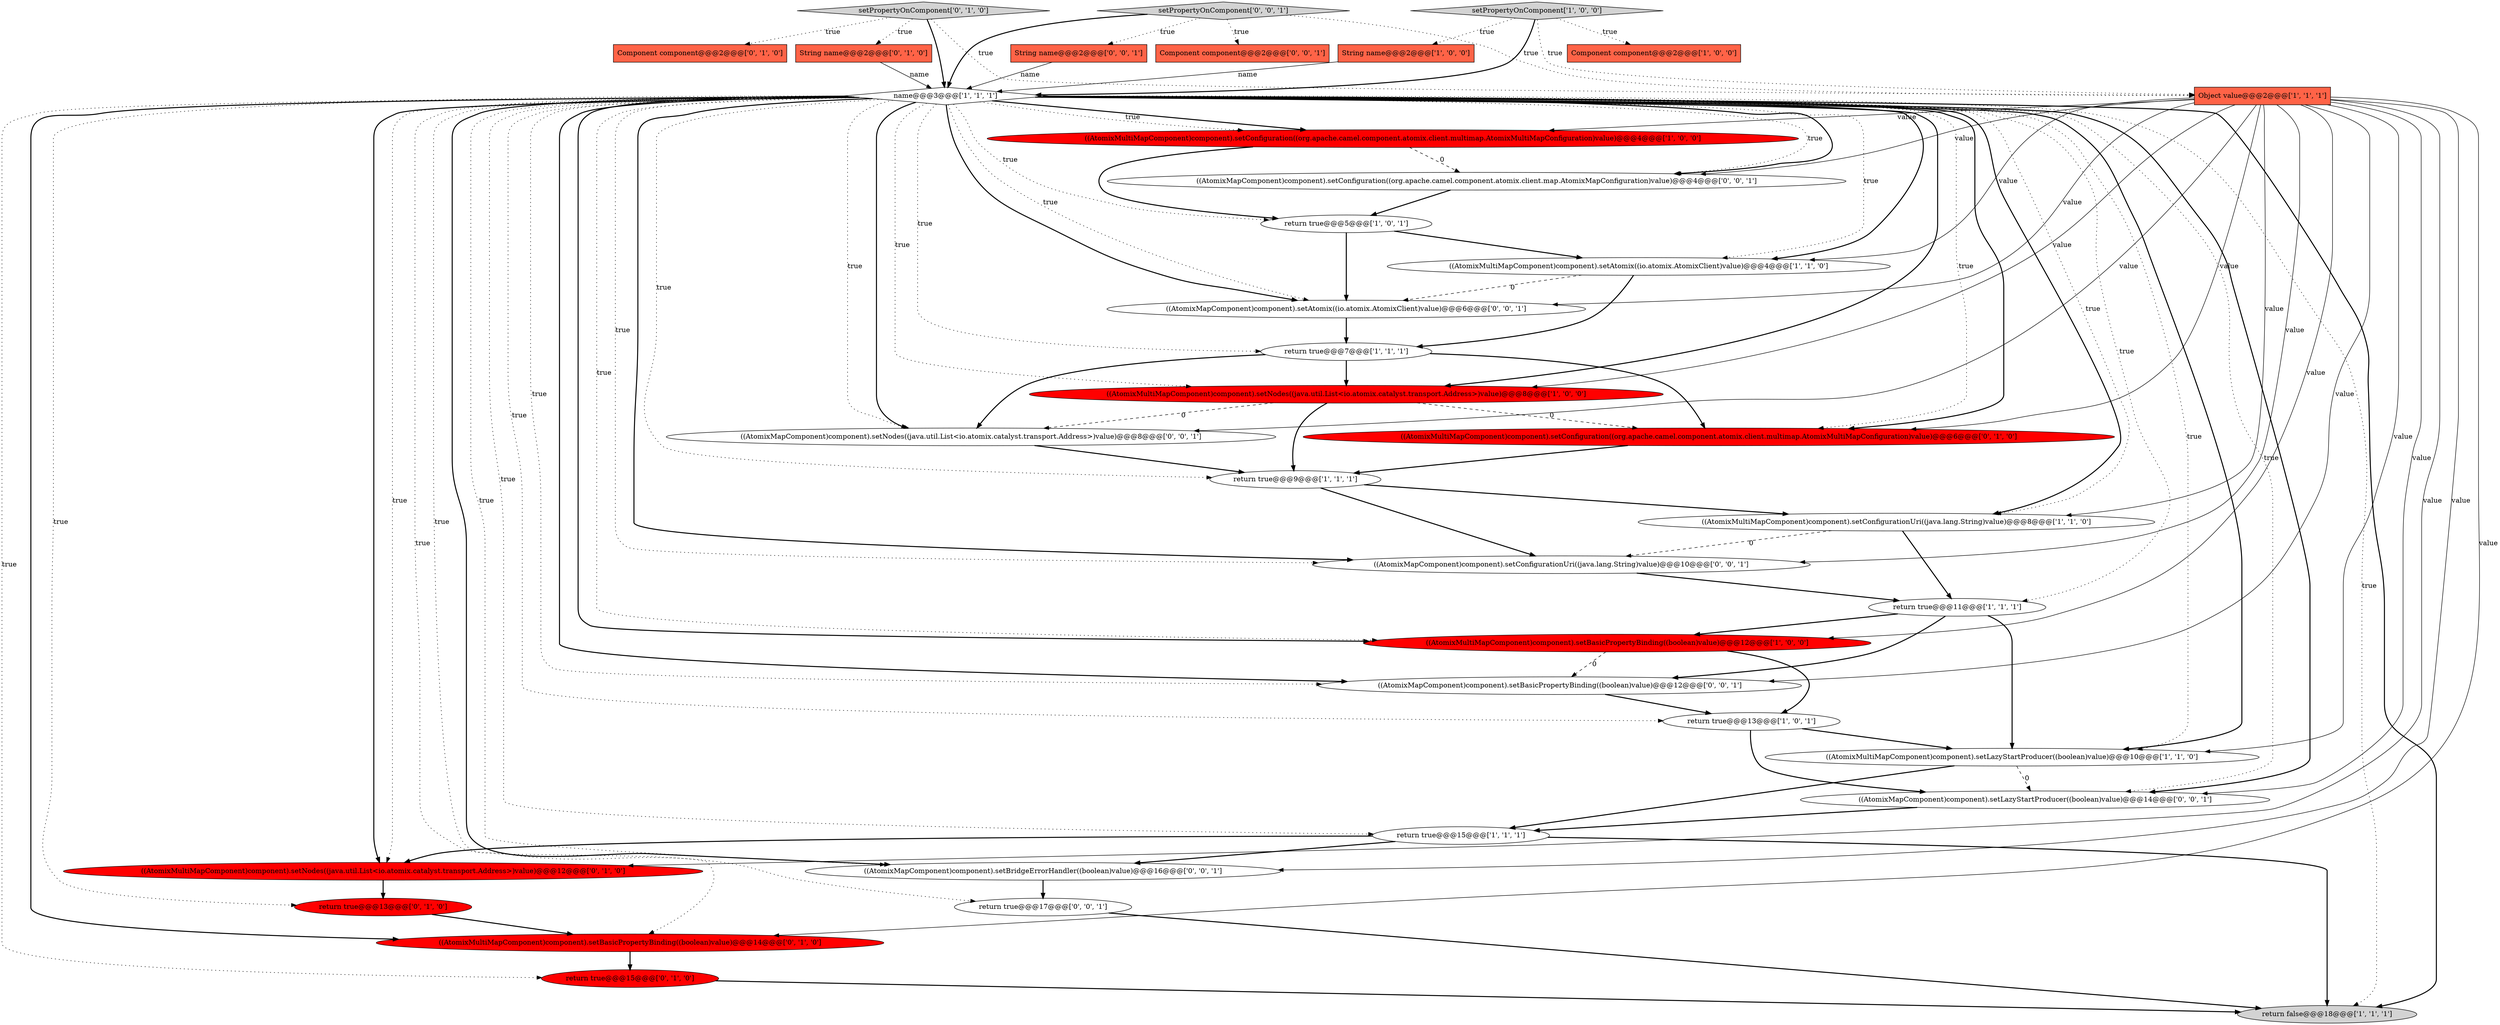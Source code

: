 digraph {
9 [style = filled, label = "((AtomixMultiMapComponent)component).setConfigurationUri((java.lang.String)value)@@@8@@@['1', '1', '0']", fillcolor = white, shape = ellipse image = "AAA0AAABBB1BBB"];
32 [style = filled, label = "((AtomixMapComponent)component).setConfiguration((org.apache.camel.component.atomix.client.map.AtomixMapConfiguration)value)@@@4@@@['0', '0', '1']", fillcolor = white, shape = ellipse image = "AAA0AAABBB3BBB"];
0 [style = filled, label = "return true@@@7@@@['1', '1', '1']", fillcolor = white, shape = ellipse image = "AAA0AAABBB1BBB"];
19 [style = filled, label = "((AtomixMultiMapComponent)component).setNodes((java.util.List<io.atomix.catalyst.transport.Address>)value)@@@12@@@['0', '1', '0']", fillcolor = red, shape = ellipse image = "AAA1AAABBB2BBB"];
35 [style = filled, label = "((AtomixMapComponent)component).setBridgeErrorHandler((boolean)value)@@@16@@@['0', '0', '1']", fillcolor = white, shape = ellipse image = "AAA0AAABBB3BBB"];
14 [style = filled, label = "((AtomixMultiMapComponent)component).setBasicPropertyBinding((boolean)value)@@@12@@@['1', '0', '0']", fillcolor = red, shape = ellipse image = "AAA1AAABBB1BBB"];
27 [style = filled, label = "((AtomixMapComponent)component).setConfigurationUri((java.lang.String)value)@@@10@@@['0', '0', '1']", fillcolor = white, shape = ellipse image = "AAA0AAABBB3BBB"];
17 [style = filled, label = "Object value@@@2@@@['1', '1', '1']", fillcolor = tomato, shape = box image = "AAA0AAABBB1BBB"];
20 [style = filled, label = "String name@@@2@@@['0', '1', '0']", fillcolor = tomato, shape = box image = "AAA0AAABBB2BBB"];
8 [style = filled, label = "return true@@@9@@@['1', '1', '1']", fillcolor = white, shape = ellipse image = "AAA0AAABBB1BBB"];
26 [style = filled, label = "((AtomixMapComponent)component).setAtomix((io.atomix.AtomixClient)value)@@@6@@@['0', '0', '1']", fillcolor = white, shape = ellipse image = "AAA0AAABBB3BBB"];
36 [style = filled, label = "((AtomixMapComponent)component).setBasicPropertyBinding((boolean)value)@@@12@@@['0', '0', '1']", fillcolor = white, shape = ellipse image = "AAA0AAABBB3BBB"];
15 [style = filled, label = "return true@@@13@@@['1', '0', '1']", fillcolor = white, shape = ellipse image = "AAA0AAABBB1BBB"];
7 [style = filled, label = "String name@@@2@@@['1', '0', '0']", fillcolor = tomato, shape = box image = "AAA0AAABBB1BBB"];
3 [style = filled, label = "((AtomixMultiMapComponent)component).setLazyStartProducer((boolean)value)@@@10@@@['1', '1', '0']", fillcolor = white, shape = ellipse image = "AAA0AAABBB1BBB"];
29 [style = filled, label = "setPropertyOnComponent['0', '0', '1']", fillcolor = lightgray, shape = diamond image = "AAA0AAABBB3BBB"];
18 [style = filled, label = "return true@@@13@@@['0', '1', '0']", fillcolor = red, shape = ellipse image = "AAA1AAABBB2BBB"];
21 [style = filled, label = "return true@@@15@@@['0', '1', '0']", fillcolor = red, shape = ellipse image = "AAA1AAABBB2BBB"];
25 [style = filled, label = "setPropertyOnComponent['0', '1', '0']", fillcolor = lightgray, shape = diamond image = "AAA0AAABBB2BBB"];
31 [style = filled, label = "String name@@@2@@@['0', '0', '1']", fillcolor = tomato, shape = box image = "AAA0AAABBB3BBB"];
12 [style = filled, label = "name@@@3@@@['1', '1', '1']", fillcolor = white, shape = diamond image = "AAA0AAABBB1BBB"];
28 [style = filled, label = "return true@@@17@@@['0', '0', '1']", fillcolor = white, shape = ellipse image = "AAA0AAABBB3BBB"];
2 [style = filled, label = "return true@@@15@@@['1', '1', '1']", fillcolor = white, shape = ellipse image = "AAA0AAABBB1BBB"];
5 [style = filled, label = "Component component@@@2@@@['1', '0', '0']", fillcolor = tomato, shape = box image = "AAA0AAABBB1BBB"];
34 [style = filled, label = "Component component@@@2@@@['0', '0', '1']", fillcolor = tomato, shape = box image = "AAA0AAABBB3BBB"];
16 [style = filled, label = "return false@@@18@@@['1', '1', '1']", fillcolor = lightgray, shape = ellipse image = "AAA0AAABBB1BBB"];
24 [style = filled, label = "((AtomixMultiMapComponent)component).setBasicPropertyBinding((boolean)value)@@@14@@@['0', '1', '0']", fillcolor = red, shape = ellipse image = "AAA1AAABBB2BBB"];
11 [style = filled, label = "((AtomixMultiMapComponent)component).setConfiguration((org.apache.camel.component.atomix.client.multimap.AtomixMultiMapConfiguration)value)@@@4@@@['1', '0', '0']", fillcolor = red, shape = ellipse image = "AAA1AAABBB1BBB"];
6 [style = filled, label = "((AtomixMultiMapComponent)component).setAtomix((io.atomix.AtomixClient)value)@@@4@@@['1', '1', '0']", fillcolor = white, shape = ellipse image = "AAA0AAABBB1BBB"];
33 [style = filled, label = "((AtomixMapComponent)component).setLazyStartProducer((boolean)value)@@@14@@@['0', '0', '1']", fillcolor = white, shape = ellipse image = "AAA0AAABBB3BBB"];
4 [style = filled, label = "return true@@@11@@@['1', '1', '1']", fillcolor = white, shape = ellipse image = "AAA0AAABBB1BBB"];
13 [style = filled, label = "((AtomixMultiMapComponent)component).setNodes((java.util.List<io.atomix.catalyst.transport.Address>)value)@@@8@@@['1', '0', '0']", fillcolor = red, shape = ellipse image = "AAA1AAABBB1BBB"];
22 [style = filled, label = "Component component@@@2@@@['0', '1', '0']", fillcolor = tomato, shape = box image = "AAA0AAABBB2BBB"];
10 [style = filled, label = "return true@@@5@@@['1', '0', '1']", fillcolor = white, shape = ellipse image = "AAA0AAABBB1BBB"];
23 [style = filled, label = "((AtomixMultiMapComponent)component).setConfiguration((org.apache.camel.component.atomix.client.multimap.AtomixMultiMapConfiguration)value)@@@6@@@['0', '1', '0']", fillcolor = red, shape = ellipse image = "AAA1AAABBB2BBB"];
1 [style = filled, label = "setPropertyOnComponent['1', '0', '0']", fillcolor = lightgray, shape = diamond image = "AAA0AAABBB1BBB"];
30 [style = filled, label = "((AtomixMapComponent)component).setNodes((java.util.List<io.atomix.catalyst.transport.Address>)value)@@@8@@@['0', '0', '1']", fillcolor = white, shape = ellipse image = "AAA0AAABBB3BBB"];
2->35 [style = bold, label=""];
11->32 [style = dashed, label="0"];
0->30 [style = bold, label=""];
0->13 [style = bold, label=""];
12->8 [style = dotted, label="true"];
12->15 [style = dotted, label="true"];
9->27 [style = dashed, label="0"];
17->3 [style = solid, label="value"];
17->27 [style = solid, label="value"];
12->9 [style = bold, label=""];
13->23 [style = dashed, label="0"];
12->21 [style = dotted, label="true"];
12->35 [style = dotted, label="true"];
20->12 [style = solid, label="name"];
24->21 [style = bold, label=""];
6->26 [style = dashed, label="0"];
1->12 [style = bold, label=""];
21->16 [style = bold, label=""];
17->35 [style = solid, label="value"];
4->36 [style = bold, label=""];
30->8 [style = bold, label=""];
17->36 [style = solid, label="value"];
8->27 [style = bold, label=""];
12->33 [style = dotted, label="true"];
2->16 [style = bold, label=""];
12->3 [style = dotted, label="true"];
4->3 [style = bold, label=""];
19->18 [style = bold, label=""];
31->12 [style = solid, label="name"];
12->23 [style = dotted, label="true"];
3->33 [style = dashed, label="0"];
12->2 [style = dotted, label="true"];
12->11 [style = bold, label=""];
10->26 [style = bold, label=""];
12->18 [style = dotted, label="true"];
12->35 [style = bold, label=""];
17->9 [style = solid, label="value"];
23->8 [style = bold, label=""];
32->10 [style = bold, label=""];
12->11 [style = dotted, label="true"];
35->28 [style = bold, label=""];
12->27 [style = dotted, label="true"];
26->0 [style = bold, label=""];
0->23 [style = bold, label=""];
12->32 [style = dotted, label="true"];
17->11 [style = solid, label="value"];
12->10 [style = dotted, label="true"];
3->2 [style = bold, label=""];
12->6 [style = dotted, label="true"];
12->19 [style = dotted, label="true"];
25->20 [style = dotted, label="true"];
12->14 [style = bold, label=""];
12->33 [style = bold, label=""];
12->0 [style = dotted, label="true"];
14->15 [style = bold, label=""];
12->4 [style = dotted, label="true"];
17->23 [style = solid, label="value"];
15->33 [style = bold, label=""];
29->17 [style = dotted, label="true"];
4->14 [style = bold, label=""];
18->24 [style = bold, label=""];
1->17 [style = dotted, label="true"];
29->34 [style = dotted, label="true"];
12->36 [style = dotted, label="true"];
12->36 [style = bold, label=""];
12->32 [style = bold, label=""];
17->19 [style = solid, label="value"];
12->24 [style = bold, label=""];
15->3 [style = bold, label=""];
10->6 [style = bold, label=""];
17->14 [style = solid, label="value"];
12->26 [style = dotted, label="true"];
12->13 [style = bold, label=""];
12->13 [style = dotted, label="true"];
17->26 [style = solid, label="value"];
11->10 [style = bold, label=""];
17->13 [style = solid, label="value"];
12->24 [style = dotted, label="true"];
7->12 [style = solid, label="name"];
12->3 [style = bold, label=""];
17->30 [style = solid, label="value"];
12->27 [style = bold, label=""];
33->2 [style = bold, label=""];
17->24 [style = solid, label="value"];
2->19 [style = bold, label=""];
9->4 [style = bold, label=""];
36->15 [style = bold, label=""];
12->30 [style = bold, label=""];
6->0 [style = bold, label=""];
12->16 [style = bold, label=""];
12->26 [style = bold, label=""];
17->33 [style = solid, label="value"];
14->36 [style = dashed, label="0"];
12->6 [style = bold, label=""];
28->16 [style = bold, label=""];
12->30 [style = dotted, label="true"];
12->28 [style = dotted, label="true"];
1->7 [style = dotted, label="true"];
12->14 [style = dotted, label="true"];
27->4 [style = bold, label=""];
29->12 [style = bold, label=""];
12->16 [style = dotted, label="true"];
25->12 [style = bold, label=""];
25->17 [style = dotted, label="true"];
8->9 [style = bold, label=""];
25->22 [style = dotted, label="true"];
17->6 [style = solid, label="value"];
12->23 [style = bold, label=""];
13->8 [style = bold, label=""];
12->19 [style = bold, label=""];
17->32 [style = solid, label="value"];
13->30 [style = dashed, label="0"];
1->5 [style = dotted, label="true"];
12->9 [style = dotted, label="true"];
29->31 [style = dotted, label="true"];
}
